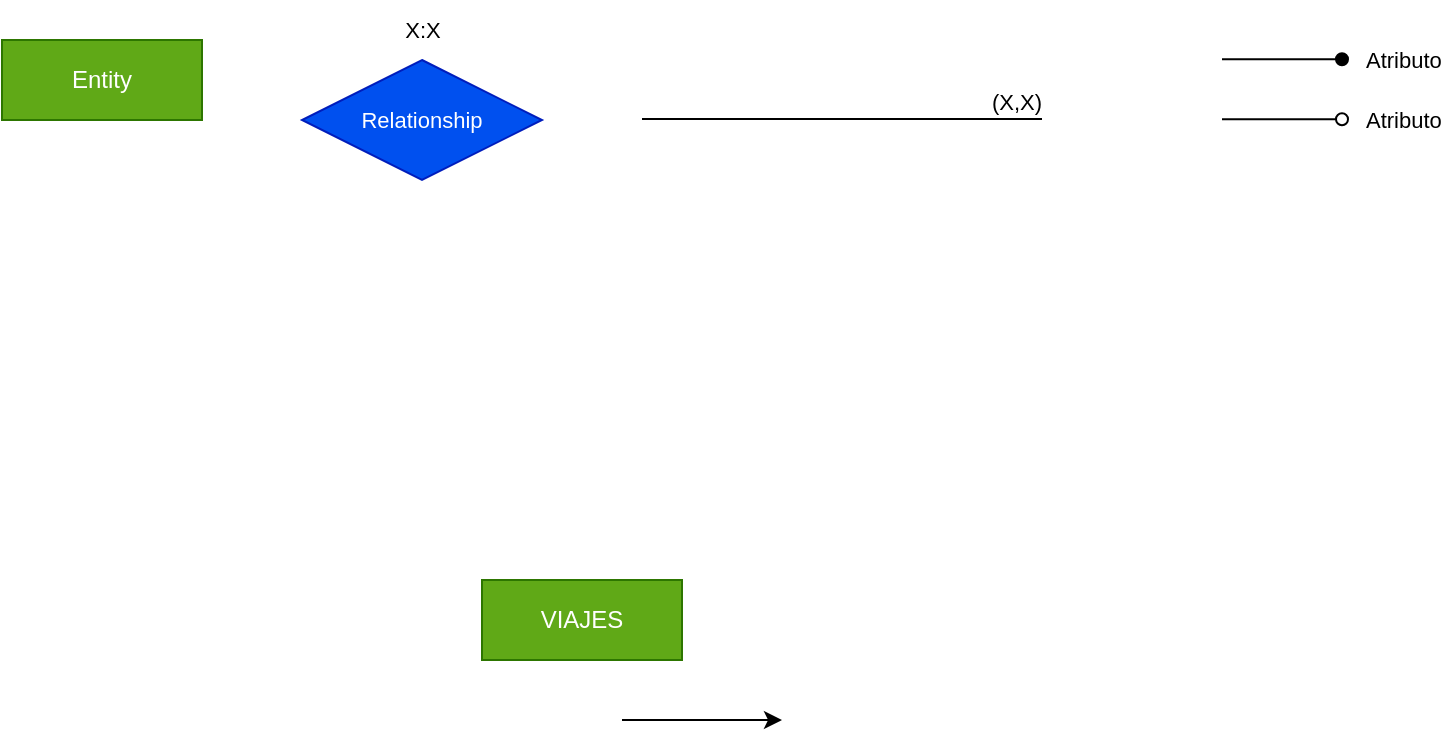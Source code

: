 <mxfile>
    <diagram id="qgTO1HETMGAoL3hx1X8A" name="Page-1">
        <mxGraphModel dx="1024" dy="551" grid="1" gridSize="10" guides="1" tooltips="1" connect="1" arrows="1" fold="1" page="1" pageScale="1" pageWidth="850" pageHeight="1100" math="0" shadow="0">
            <root>
                <mxCell id="0"/>
                <mxCell id="1" parent="0"/>
                <mxCell id="2" value="Entity" style="whiteSpace=wrap;html=1;align=center;fillColor=#60a917;strokeColor=#2D7600;fontColor=#ffffff;" parent="1" vertex="1">
                    <mxGeometry x="30" y="20" width="100" height="40" as="geometry"/>
                </mxCell>
                <mxCell id="24" value="" style="endArrow=none;html=1;rounded=0;labelBackgroundColor=default;strokeColor=default;fontFamily=Helvetica;fontSize=11;fontColor=default;shape=connector;edgeStyle=orthogonalEdgeStyle;" parent="1" edge="1">
                    <mxGeometry relative="1" as="geometry">
                        <mxPoint x="350" y="59.5" as="sourcePoint"/>
                        <mxPoint x="550" y="59.5" as="targetPoint"/>
                    </mxGeometry>
                </mxCell>
                <mxCell id="25" value="(X,X)" style="resizable=0;html=1;align=right;verticalAlign=bottom;fontFamily=Helvetica;fontSize=11;fontColor=default;" parent="24" connectable="0" vertex="1">
                    <mxGeometry x="1" relative="1" as="geometry"/>
                </mxCell>
                <mxCell id="31" value="VIAJES" style="whiteSpace=wrap;html=1;align=center;fillColor=#60a917;strokeColor=#2D7600;fontColor=#ffffff;" parent="1" vertex="1">
                    <mxGeometry x="270" y="290" width="100" height="40" as="geometry"/>
                </mxCell>
                <mxCell id="36" value="" style="endArrow=oval;html=1;rounded=0;labelBackgroundColor=default;strokeColor=default;fontFamily=Helvetica;fontSize=11;fontColor=default;shape=connector;endFill=1;" parent="1" edge="1">
                    <mxGeometry relative="1" as="geometry">
                        <mxPoint x="640" y="29.66" as="sourcePoint"/>
                        <mxPoint x="700" y="29.66" as="targetPoint"/>
                    </mxGeometry>
                </mxCell>
                <mxCell id="37" value="Atributo" style="resizable=0;html=1;align=left;verticalAlign=middle;fontFamily=Helvetica;fontSize=11;fontColor=default;labelPosition=right;verticalLabelPosition=middle;" parent="36" connectable="0" vertex="1">
                    <mxGeometry x="1" relative="1" as="geometry">
                        <mxPoint x="10" as="offset"/>
                    </mxGeometry>
                </mxCell>
                <mxCell id="40" value="" style="group" parent="1" vertex="1" connectable="0">
                    <mxGeometry x="180" width="120" height="90" as="geometry"/>
                </mxCell>
                <mxCell id="26" value="Relationship" style="shape=rhombus;perimeter=rhombusPerimeter;whiteSpace=wrap;html=1;align=center;fontFamily=Helvetica;fontSize=11;fillColor=#0050ef;strokeColor=#001DBC;fontColor=#ffffff;" parent="40" vertex="1">
                    <mxGeometry y="30" width="120" height="60" as="geometry"/>
                </mxCell>
                <mxCell id="27" value="X:X" style="text;html=1;align=center;verticalAlign=middle;resizable=0;points=[];autosize=1;strokeColor=none;fillColor=none;fontSize=11;fontFamily=Helvetica;fontColor=default;" parent="40" vertex="1">
                    <mxGeometry x="40" width="40" height="30" as="geometry"/>
                </mxCell>
                <mxCell id="41" value="" style="endArrow=oval;html=1;rounded=0;labelBackgroundColor=default;strokeColor=default;fontFamily=Helvetica;fontSize=11;fontColor=default;shape=connector;endFill=0;" parent="1" edge="1">
                    <mxGeometry relative="1" as="geometry">
                        <mxPoint x="640" y="59.66" as="sourcePoint"/>
                        <mxPoint x="700" y="59.66" as="targetPoint"/>
                    </mxGeometry>
                </mxCell>
                <mxCell id="42" value="Atributo" style="resizable=0;html=1;align=left;verticalAlign=middle;fontFamily=Helvetica;fontSize=11;fontColor=default;labelPosition=right;verticalLabelPosition=middle;" parent="41" connectable="0" vertex="1">
                    <mxGeometry x="1" relative="1" as="geometry">
                        <mxPoint x="10" as="offset"/>
                    </mxGeometry>
                </mxCell>
                <mxCell id="43" value="" style="edgeStyle=none;orthogonalLoop=1;jettySize=auto;html=1;" parent="1" edge="1">
                    <mxGeometry width="80" relative="1" as="geometry">
                        <mxPoint x="340" y="360" as="sourcePoint"/>
                        <mxPoint x="420" y="360" as="targetPoint"/>
                        <Array as="points"/>
                    </mxGeometry>
                </mxCell>
            </root>
        </mxGraphModel>
    </diagram>
</mxfile>